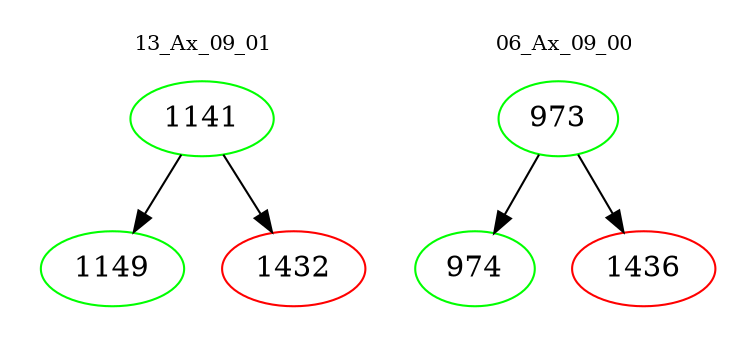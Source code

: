 digraph{
subgraph cluster_0 {
color = white
label = "13_Ax_09_01";
fontsize=10;
T0_1141 [label="1141", color="green"]
T0_1141 -> T0_1149 [color="black"]
T0_1149 [label="1149", color="green"]
T0_1141 -> T0_1432 [color="black"]
T0_1432 [label="1432", color="red"]
}
subgraph cluster_1 {
color = white
label = "06_Ax_09_00";
fontsize=10;
T1_973 [label="973", color="green"]
T1_973 -> T1_974 [color="black"]
T1_974 [label="974", color="green"]
T1_973 -> T1_1436 [color="black"]
T1_1436 [label="1436", color="red"]
}
}
